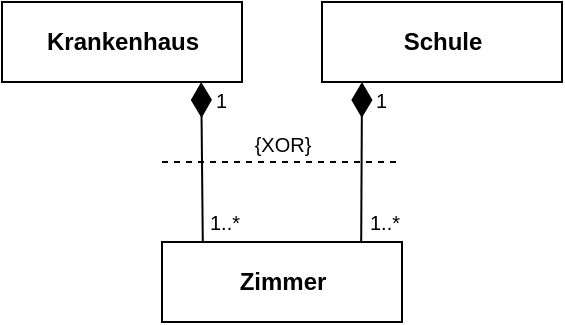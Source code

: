<mxfile version="22.1.0" type="device">
  <diagram id="IKdcczgC__YtXfX8UIwX" name="Page-1">
    <mxGraphModel dx="1242" dy="659" grid="1" gridSize="10" guides="1" tooltips="1" connect="1" arrows="1" fold="1" page="1" pageScale="1" pageWidth="827" pageHeight="1169" math="0" shadow="0">
      <root>
        <mxCell id="0" />
        <mxCell id="1" parent="0" />
        <mxCell id="m_R6_4stdK32f-bWhgOH-1" value="&lt;b&gt;Krankenhaus&lt;/b&gt;" style="html=1;fontStyle=0;points=[[0,0,0,0,0],[0,0.25,0,0,0],[0,0.5,0,0,0],[0,0.75,0,0,0],[0,1,0,0,0],[0.08,1,0,0,0],[0.17,1,0,0,0],[0.25,0,0,0,0],[0.25,1,0,0,0],[0.33,1,0,0,0],[0.42,1,0,0,0],[0.5,0,0,0,0],[0.5,1,0,0,0],[0.58,1,0,0,0],[0.67,1,0,0,0],[0.75,0,0,0,0],[0.75,1,0,0,0],[0.83,1,0,0,0],[0.92,1,0,0,0],[1,0,0,0,0],[1,0.25,0,0,0],[1,0.5,0,0,0],[1,0.75,0,0,0],[1,1,0,0,0]];" parent="1" vertex="1">
          <mxGeometry x="80" y="120" width="120" height="40" as="geometry" />
        </mxCell>
        <mxCell id="19y9xz3U2XeAm1oFRW64-1" value="&lt;b&gt;Zimmer&lt;/b&gt;" style="html=1;fontStyle=0;points=[[0,0,0,0,0],[0,0.25,0,0,0],[0,0.5,0,0,0],[0,0.75,0,0,0],[0,1,0,0,0],[0.08,0,0,0,0],[0.17,0,0,0,0],[0.25,0,0,0,0],[0.25,1,0,0,0],[0.33,0,0,0,0],[0.42,0,0,0,0],[0.5,0,0,0,0],[0.5,1,0,0,0],[0.58,0,0,0,0],[0.67,0,0,0,0],[0.75,0,0,0,0],[0.75,1,0,0,0],[0.83,0,0,0,0],[0.92,0,0,0,0],[1,0,0,0,0],[1,0.25,0,0,0],[1,0.5,0,0,0],[1,0.75,0,0,0],[1,1,0,0,0]];" parent="1" vertex="1">
          <mxGeometry x="160" y="240" width="120" height="40" as="geometry" />
        </mxCell>
        <mxCell id="19y9xz3U2XeAm1oFRW64-4" value="" style="endArrow=diamondThin;html=1;endFill=1;verticalAlign=bottom;exitX=0.17;exitY=0;exitDx=0;exitDy=0;endSize=15;exitPerimeter=0;entryX=0.83;entryY=1;entryDx=0;entryDy=0;entryPerimeter=0;" parent="1" source="19y9xz3U2XeAm1oFRW64-1" target="m_R6_4stdK32f-bWhgOH-1" edge="1">
          <mxGeometry relative="1" as="geometry">
            <mxPoint x="330" y="140" as="sourcePoint" />
            <mxPoint x="160" y="200" as="targetPoint" />
          </mxGeometry>
        </mxCell>
        <mxCell id="19y9xz3U2XeAm1oFRW64-5" value="&lt;sub&gt;&lt;font style=&quot;font-size: 9px;&quot;&gt;&lt;font style=&quot;font-size: 10px;&quot;&gt;1..&lt;/font&gt;&lt;/font&gt;&lt;font style=&quot;font-size: 9px;&quot;&gt;&lt;font style=&quot;font-size: 10px;&quot;&gt;*&lt;/font&gt;&lt;/font&gt;&lt;/sub&gt;" style="resizable=0;html=1;align=left;verticalAlign=bottom;labelBackgroundColor=none;fontSize=10;spacingTop=0;spacingLeft=4;spacing=0;spacingBottom=4;" parent="19y9xz3U2XeAm1oFRW64-4" connectable="0" vertex="1">
          <mxGeometry x="-1" relative="1" as="geometry" />
        </mxCell>
        <mxCell id="19y9xz3U2XeAm1oFRW64-6" value="1" style="resizable=0;html=1;align=left;verticalAlign=top;labelBackgroundColor=none;fontSize=10;spacingLeft=7;spacing=0;spacingBottom=0;spacingRight=0;spacingTop=-1;" parent="19y9xz3U2XeAm1oFRW64-4" connectable="0" vertex="1">
          <mxGeometry x="1" relative="1" as="geometry" />
        </mxCell>
        <mxCell id="JmjxSlmsnYEWM4IQD_mA-7" value="&lt;b&gt;Schule&lt;/b&gt;" style="html=1;fontStyle=0;points=[[0,0,0,0,0],[0,0.25,0,0,0],[0,0.5,0,0,0],[0,0.75,0,0,0],[0,1,0,0,0],[0.08,1,0,0,0],[0.17,1,0,0,0],[0.25,0,0,0,0],[0.25,1,0,0,0],[0.33,1,0,0,0],[0.42,1,0,0,0],[0.5,0,0,0,0],[0.5,1,0,0,0],[0.58,1,0,0,0],[0.67,1,0,0,0],[0.75,0,0,0,0],[0.75,1,0,0,0],[0.83,1,0,0,0],[0.92,1,0,0,0],[1,0,0,0,0],[1,0.25,0,0,0],[1,0.5,0,0,0],[1,0.75,0,0,0],[1,1,0,0,0]];" parent="1" vertex="1">
          <mxGeometry x="240" y="120" width="120" height="40" as="geometry" />
        </mxCell>
        <mxCell id="JmjxSlmsnYEWM4IQD_mA-8" value="" style="endArrow=diamondThin;html=1;endFill=1;verticalAlign=bottom;exitX=0.83;exitY=0;exitDx=0;exitDy=0;endSize=15;exitPerimeter=0;" parent="1" source="19y9xz3U2XeAm1oFRW64-1" edge="1">
          <mxGeometry relative="1" as="geometry">
            <mxPoint x="200" y="250" as="sourcePoint" />
            <mxPoint x="260" y="160" as="targetPoint" />
          </mxGeometry>
        </mxCell>
        <mxCell id="JmjxSlmsnYEWM4IQD_mA-9" value="&lt;sub&gt;&lt;font style=&quot;font-size: 9px;&quot;&gt;&lt;font style=&quot;font-size: 10px;&quot;&gt;1..&lt;/font&gt;&lt;/font&gt;&lt;font style=&quot;font-size: 9px;&quot;&gt;&lt;font style=&quot;font-size: 10px;&quot;&gt;*&lt;/font&gt;&lt;/font&gt;&lt;/sub&gt;" style="resizable=0;html=1;align=left;verticalAlign=bottom;labelBackgroundColor=none;fontSize=10;spacingTop=0;spacingLeft=4;spacing=0;spacingBottom=4;" parent="JmjxSlmsnYEWM4IQD_mA-8" connectable="0" vertex="1">
          <mxGeometry x="-1" relative="1" as="geometry" />
        </mxCell>
        <mxCell id="JmjxSlmsnYEWM4IQD_mA-10" value="1" style="resizable=0;html=1;align=left;verticalAlign=top;labelBackgroundColor=none;fontSize=10;spacingLeft=7;spacing=0;spacingBottom=0;spacingRight=0;spacingTop=-1;" parent="JmjxSlmsnYEWM4IQD_mA-8" connectable="0" vertex="1">
          <mxGeometry x="1" relative="1" as="geometry" />
        </mxCell>
        <mxCell id="JmjxSlmsnYEWM4IQD_mA-11" value="{XOR}" style="endArrow=none;html=1;rounded=0;strokeColor=#000000;strokeWidth=1;fontSize=10;fontColor=#000000;endSize=6;dashed=1;verticalAlign=bottom;labelBackgroundColor=none;" parent="1" edge="1">
          <mxGeometry width="50" height="50" relative="1" as="geometry">
            <mxPoint x="160" y="200" as="sourcePoint" />
            <mxPoint x="280" y="200" as="targetPoint" />
          </mxGeometry>
        </mxCell>
      </root>
    </mxGraphModel>
  </diagram>
</mxfile>
